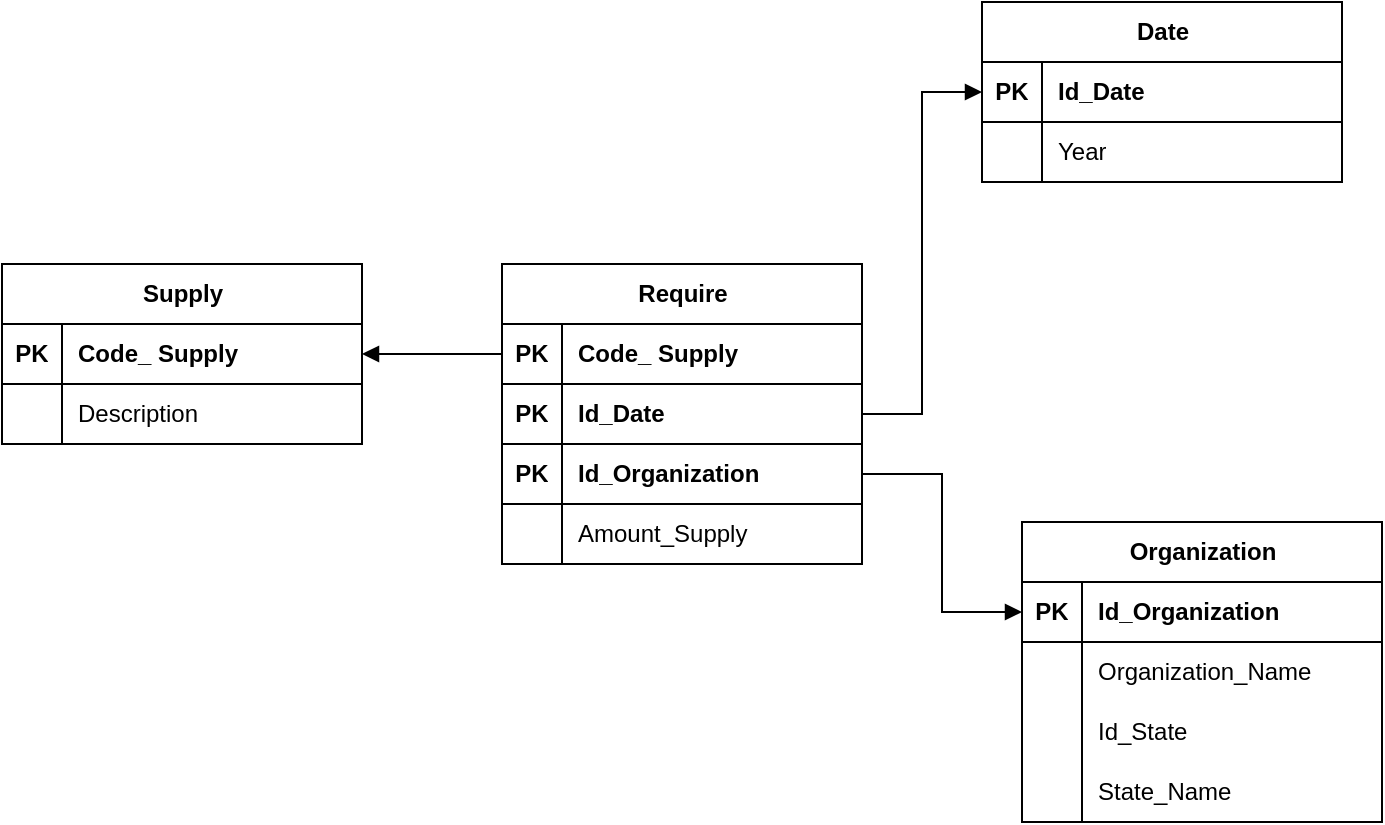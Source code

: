 <mxfile version="27.0.6">
  <diagram name="Pagina-1" id="7z5WrnFPtYu4KfwJMBZ1">
    <mxGraphModel dx="946" dy="644" grid="1" gridSize="10" guides="1" tooltips="1" connect="1" arrows="1" fold="1" page="1" pageScale="1" pageWidth="827" pageHeight="1169" math="0" shadow="0">
      <root>
        <mxCell id="0" />
        <mxCell id="1" parent="0" />
        <mxCell id="JY7RoKMWHF6Aa1WrhXWY-1" style="edgeStyle=orthogonalEdgeStyle;rounded=0;orthogonalLoop=1;jettySize=auto;html=1;exitX=0;exitY=0.5;exitDx=0;exitDy=0;endArrow=block;startFill=0;endFill=1;entryX=1;entryY=0.5;entryDx=0;entryDy=0;" edge="1" parent="1" source="JY7RoKMWHF6Aa1WrhXWY-4" target="JY7RoKMWHF6Aa1WrhXWY-30">
          <mxGeometry relative="1" as="geometry">
            <mxPoint x="250" y="640" as="targetPoint" />
          </mxGeometry>
        </mxCell>
        <mxCell id="JY7RoKMWHF6Aa1WrhXWY-2" style="edgeStyle=orthogonalEdgeStyle;rounded=0;orthogonalLoop=1;jettySize=auto;html=1;exitX=0;exitY=0.5;exitDx=0;exitDy=0;entryX=1;entryY=0.5;entryDx=0;entryDy=0;endArrow=none;startFill=1;startArrow=block;" edge="1" parent="1" source="JY7RoKMWHF6Aa1WrhXWY-17" target="JY7RoKMWHF6Aa1WrhXWY-10">
          <mxGeometry relative="1" as="geometry">
            <mxPoint x="479.86" y="457.85" as="targetPoint" />
          </mxGeometry>
        </mxCell>
        <mxCell id="JY7RoKMWHF6Aa1WrhXWY-3" value="Require" style="shape=table;startSize=30;container=1;collapsible=1;childLayout=tableLayout;fixedRows=1;rowLines=0;fontStyle=1;align=center;resizeLast=1;html=1;" vertex="1" parent="1">
          <mxGeometry x="310" y="481" width="180" height="150" as="geometry" />
        </mxCell>
        <mxCell id="JY7RoKMWHF6Aa1WrhXWY-4" value="" style="shape=tableRow;horizontal=0;startSize=0;swimlaneHead=0;swimlaneBody=0;fillColor=none;collapsible=0;dropTarget=0;points=[[0,0.5],[1,0.5]];portConstraint=eastwest;top=0;left=0;right=0;bottom=1;" vertex="1" parent="JY7RoKMWHF6Aa1WrhXWY-3">
          <mxGeometry y="30" width="180" height="30" as="geometry" />
        </mxCell>
        <mxCell id="JY7RoKMWHF6Aa1WrhXWY-5" value="PK" style="shape=partialRectangle;connectable=0;fillColor=none;top=0;left=0;bottom=0;right=0;fontStyle=1;overflow=hidden;whiteSpace=wrap;html=1;" vertex="1" parent="JY7RoKMWHF6Aa1WrhXWY-4">
          <mxGeometry width="30" height="30" as="geometry">
            <mxRectangle width="30" height="30" as="alternateBounds" />
          </mxGeometry>
        </mxCell>
        <mxCell id="JY7RoKMWHF6Aa1WrhXWY-6" value="Code_&lt;span style=&quot;text-wrap-mode: nowrap; text-align: center;&quot;&gt;&amp;nbsp;Supply&lt;/span&gt;" style="shape=partialRectangle;connectable=0;fillColor=none;top=0;left=0;bottom=0;right=0;align=left;spacingLeft=6;fontStyle=1;overflow=hidden;whiteSpace=wrap;html=1;" vertex="1" parent="JY7RoKMWHF6Aa1WrhXWY-4">
          <mxGeometry x="30" width="150" height="30" as="geometry">
            <mxRectangle width="150" height="30" as="alternateBounds" />
          </mxGeometry>
        </mxCell>
        <mxCell id="JY7RoKMWHF6Aa1WrhXWY-7" value="" style="shape=tableRow;horizontal=0;startSize=0;swimlaneHead=0;swimlaneBody=0;fillColor=none;collapsible=0;dropTarget=0;points=[[0,0.5],[1,0.5]];portConstraint=eastwest;top=0;left=0;right=0;bottom=1;" vertex="1" parent="JY7RoKMWHF6Aa1WrhXWY-3">
          <mxGeometry y="60" width="180" height="30" as="geometry" />
        </mxCell>
        <mxCell id="JY7RoKMWHF6Aa1WrhXWY-8" value="PK" style="shape=partialRectangle;connectable=0;fillColor=none;top=0;left=0;bottom=0;right=0;fontStyle=1;overflow=hidden;whiteSpace=wrap;html=1;" vertex="1" parent="JY7RoKMWHF6Aa1WrhXWY-7">
          <mxGeometry width="30" height="30" as="geometry">
            <mxRectangle width="30" height="30" as="alternateBounds" />
          </mxGeometry>
        </mxCell>
        <mxCell id="JY7RoKMWHF6Aa1WrhXWY-9" value="Id_Date" style="shape=partialRectangle;connectable=0;fillColor=none;top=0;left=0;bottom=0;right=0;align=left;spacingLeft=6;fontStyle=1;overflow=hidden;whiteSpace=wrap;html=1;" vertex="1" parent="JY7RoKMWHF6Aa1WrhXWY-7">
          <mxGeometry x="30" width="150" height="30" as="geometry">
            <mxRectangle width="150" height="30" as="alternateBounds" />
          </mxGeometry>
        </mxCell>
        <mxCell id="JY7RoKMWHF6Aa1WrhXWY-10" value="" style="shape=tableRow;horizontal=0;startSize=0;swimlaneHead=0;swimlaneBody=0;fillColor=none;collapsible=0;dropTarget=0;points=[[0,0.5],[1,0.5]];portConstraint=eastwest;top=0;left=0;right=0;bottom=1;" vertex="1" parent="JY7RoKMWHF6Aa1WrhXWY-3">
          <mxGeometry y="90" width="180" height="30" as="geometry" />
        </mxCell>
        <mxCell id="JY7RoKMWHF6Aa1WrhXWY-11" value="PK" style="shape=partialRectangle;connectable=0;fillColor=none;top=0;left=0;bottom=0;right=0;fontStyle=1;overflow=hidden;whiteSpace=wrap;html=1;" vertex="1" parent="JY7RoKMWHF6Aa1WrhXWY-10">
          <mxGeometry width="30" height="30" as="geometry">
            <mxRectangle width="30" height="30" as="alternateBounds" />
          </mxGeometry>
        </mxCell>
        <mxCell id="JY7RoKMWHF6Aa1WrhXWY-12" value="Id_Organization" style="shape=partialRectangle;connectable=0;fillColor=none;top=0;left=0;bottom=0;right=0;align=left;spacingLeft=6;fontStyle=1;overflow=hidden;whiteSpace=wrap;html=1;" vertex="1" parent="JY7RoKMWHF6Aa1WrhXWY-10">
          <mxGeometry x="30" width="150" height="30" as="geometry">
            <mxRectangle width="150" height="30" as="alternateBounds" />
          </mxGeometry>
        </mxCell>
        <mxCell id="JY7RoKMWHF6Aa1WrhXWY-13" value="" style="shape=tableRow;horizontal=0;startSize=0;swimlaneHead=0;swimlaneBody=0;fillColor=none;collapsible=0;dropTarget=0;points=[[0,0.5],[1,0.5]];portConstraint=eastwest;top=0;left=0;right=0;bottom=0;" vertex="1" parent="JY7RoKMWHF6Aa1WrhXWY-3">
          <mxGeometry y="120" width="180" height="30" as="geometry" />
        </mxCell>
        <mxCell id="JY7RoKMWHF6Aa1WrhXWY-14" value="" style="shape=partialRectangle;connectable=0;fillColor=none;top=0;left=0;bottom=0;right=0;editable=1;overflow=hidden;whiteSpace=wrap;html=1;" vertex="1" parent="JY7RoKMWHF6Aa1WrhXWY-13">
          <mxGeometry width="30" height="30" as="geometry">
            <mxRectangle width="30" height="30" as="alternateBounds" />
          </mxGeometry>
        </mxCell>
        <mxCell id="JY7RoKMWHF6Aa1WrhXWY-15" value="Amount_Supply" style="shape=partialRectangle;connectable=0;fillColor=none;top=0;left=0;bottom=0;right=0;align=left;spacingLeft=6;overflow=hidden;whiteSpace=wrap;html=1;" vertex="1" parent="JY7RoKMWHF6Aa1WrhXWY-13">
          <mxGeometry x="30" width="150" height="30" as="geometry">
            <mxRectangle width="150" height="30" as="alternateBounds" />
          </mxGeometry>
        </mxCell>
        <mxCell id="JY7RoKMWHF6Aa1WrhXWY-16" value="Organization" style="shape=table;startSize=30;container=1;collapsible=1;childLayout=tableLayout;fixedRows=1;rowLines=0;fontStyle=1;align=center;resizeLast=1;html=1;" vertex="1" parent="1">
          <mxGeometry x="570" y="610" width="180" height="150" as="geometry" />
        </mxCell>
        <mxCell id="JY7RoKMWHF6Aa1WrhXWY-17" value="" style="shape=tableRow;horizontal=0;startSize=0;swimlaneHead=0;swimlaneBody=0;fillColor=none;collapsible=0;dropTarget=0;points=[[0,0.5],[1,0.5]];portConstraint=eastwest;top=0;left=0;right=0;bottom=1;" vertex="1" parent="JY7RoKMWHF6Aa1WrhXWY-16">
          <mxGeometry y="30" width="180" height="30" as="geometry" />
        </mxCell>
        <mxCell id="JY7RoKMWHF6Aa1WrhXWY-18" value="PK" style="shape=partialRectangle;connectable=0;fillColor=none;top=0;left=0;bottom=0;right=0;fontStyle=1;overflow=hidden;whiteSpace=wrap;html=1;" vertex="1" parent="JY7RoKMWHF6Aa1WrhXWY-17">
          <mxGeometry width="30" height="30" as="geometry">
            <mxRectangle width="30" height="30" as="alternateBounds" />
          </mxGeometry>
        </mxCell>
        <mxCell id="JY7RoKMWHF6Aa1WrhXWY-19" value="Id_Organization" style="shape=partialRectangle;connectable=0;fillColor=none;top=0;left=0;bottom=0;right=0;align=left;spacingLeft=6;fontStyle=1;overflow=hidden;whiteSpace=wrap;html=1;" vertex="1" parent="JY7RoKMWHF6Aa1WrhXWY-17">
          <mxGeometry x="30" width="150" height="30" as="geometry">
            <mxRectangle width="150" height="30" as="alternateBounds" />
          </mxGeometry>
        </mxCell>
        <mxCell id="JY7RoKMWHF6Aa1WrhXWY-20" value="" style="shape=tableRow;horizontal=0;startSize=0;swimlaneHead=0;swimlaneBody=0;fillColor=none;collapsible=0;dropTarget=0;points=[[0,0.5],[1,0.5]];portConstraint=eastwest;top=0;left=0;right=0;bottom=0;" vertex="1" parent="JY7RoKMWHF6Aa1WrhXWY-16">
          <mxGeometry y="60" width="180" height="30" as="geometry" />
        </mxCell>
        <mxCell id="JY7RoKMWHF6Aa1WrhXWY-21" value="" style="shape=partialRectangle;connectable=0;fillColor=none;top=0;left=0;bottom=0;right=0;editable=1;overflow=hidden;whiteSpace=wrap;html=1;" vertex="1" parent="JY7RoKMWHF6Aa1WrhXWY-20">
          <mxGeometry width="30" height="30" as="geometry">
            <mxRectangle width="30" height="30" as="alternateBounds" />
          </mxGeometry>
        </mxCell>
        <mxCell id="JY7RoKMWHF6Aa1WrhXWY-22" value="Organization_Name" style="shape=partialRectangle;connectable=0;fillColor=none;top=0;left=0;bottom=0;right=0;align=left;spacingLeft=6;overflow=hidden;whiteSpace=wrap;html=1;" vertex="1" parent="JY7RoKMWHF6Aa1WrhXWY-20">
          <mxGeometry x="30" width="150" height="30" as="geometry">
            <mxRectangle width="150" height="30" as="alternateBounds" />
          </mxGeometry>
        </mxCell>
        <mxCell id="JY7RoKMWHF6Aa1WrhXWY-23" value="" style="shape=tableRow;horizontal=0;startSize=0;swimlaneHead=0;swimlaneBody=0;fillColor=none;collapsible=0;dropTarget=0;points=[[0,0.5],[1,0.5]];portConstraint=eastwest;top=0;left=0;right=0;bottom=0;" vertex="1" parent="JY7RoKMWHF6Aa1WrhXWY-16">
          <mxGeometry y="90" width="180" height="30" as="geometry" />
        </mxCell>
        <mxCell id="JY7RoKMWHF6Aa1WrhXWY-24" value="" style="shape=partialRectangle;connectable=0;fillColor=none;top=0;left=0;bottom=0;right=0;editable=1;overflow=hidden;whiteSpace=wrap;html=1;" vertex="1" parent="JY7RoKMWHF6Aa1WrhXWY-23">
          <mxGeometry width="30" height="30" as="geometry">
            <mxRectangle width="30" height="30" as="alternateBounds" />
          </mxGeometry>
        </mxCell>
        <mxCell id="JY7RoKMWHF6Aa1WrhXWY-25" value="Id_State" style="shape=partialRectangle;connectable=0;fillColor=none;top=0;left=0;bottom=0;right=0;align=left;spacingLeft=6;overflow=hidden;whiteSpace=wrap;html=1;" vertex="1" parent="JY7RoKMWHF6Aa1WrhXWY-23">
          <mxGeometry x="30" width="150" height="30" as="geometry">
            <mxRectangle width="150" height="30" as="alternateBounds" />
          </mxGeometry>
        </mxCell>
        <mxCell id="JY7RoKMWHF6Aa1WrhXWY-26" value="" style="shape=tableRow;horizontal=0;startSize=0;swimlaneHead=0;swimlaneBody=0;fillColor=none;collapsible=0;dropTarget=0;points=[[0,0.5],[1,0.5]];portConstraint=eastwest;top=0;left=0;right=0;bottom=0;" vertex="1" parent="JY7RoKMWHF6Aa1WrhXWY-16">
          <mxGeometry y="120" width="180" height="30" as="geometry" />
        </mxCell>
        <mxCell id="JY7RoKMWHF6Aa1WrhXWY-27" value="" style="shape=partialRectangle;connectable=0;fillColor=none;top=0;left=0;bottom=0;right=0;editable=1;overflow=hidden;whiteSpace=wrap;html=1;" vertex="1" parent="JY7RoKMWHF6Aa1WrhXWY-26">
          <mxGeometry width="30" height="30" as="geometry">
            <mxRectangle width="30" height="30" as="alternateBounds" />
          </mxGeometry>
        </mxCell>
        <mxCell id="JY7RoKMWHF6Aa1WrhXWY-28" value="State_Name" style="shape=partialRectangle;connectable=0;fillColor=none;top=0;left=0;bottom=0;right=0;align=left;spacingLeft=6;overflow=hidden;whiteSpace=wrap;html=1;" vertex="1" parent="JY7RoKMWHF6Aa1WrhXWY-26">
          <mxGeometry x="30" width="150" height="30" as="geometry">
            <mxRectangle width="150" height="30" as="alternateBounds" />
          </mxGeometry>
        </mxCell>
        <mxCell id="JY7RoKMWHF6Aa1WrhXWY-29" value="Supply" style="shape=table;startSize=30;container=1;collapsible=1;childLayout=tableLayout;fixedRows=1;rowLines=0;fontStyle=1;align=center;resizeLast=1;html=1;" vertex="1" parent="1">
          <mxGeometry x="60" y="481" width="180" height="90" as="geometry" />
        </mxCell>
        <mxCell id="JY7RoKMWHF6Aa1WrhXWY-30" value="" style="shape=tableRow;horizontal=0;startSize=0;swimlaneHead=0;swimlaneBody=0;fillColor=none;collapsible=0;dropTarget=0;points=[[0,0.5],[1,0.5]];portConstraint=eastwest;top=0;left=0;right=0;bottom=1;" vertex="1" parent="JY7RoKMWHF6Aa1WrhXWY-29">
          <mxGeometry y="30" width="180" height="30" as="geometry" />
        </mxCell>
        <mxCell id="JY7RoKMWHF6Aa1WrhXWY-31" value="PK" style="shape=partialRectangle;connectable=0;fillColor=none;top=0;left=0;bottom=0;right=0;fontStyle=1;overflow=hidden;whiteSpace=wrap;html=1;" vertex="1" parent="JY7RoKMWHF6Aa1WrhXWY-30">
          <mxGeometry width="30" height="30" as="geometry">
            <mxRectangle width="30" height="30" as="alternateBounds" />
          </mxGeometry>
        </mxCell>
        <mxCell id="JY7RoKMWHF6Aa1WrhXWY-32" value="Code_&lt;span style=&quot;text-align: center; text-wrap-mode: nowrap;&quot;&gt;&amp;nbsp;Supply&lt;/span&gt;" style="shape=partialRectangle;connectable=0;fillColor=none;top=0;left=0;bottom=0;right=0;align=left;spacingLeft=6;fontStyle=1;overflow=hidden;whiteSpace=wrap;html=1;" vertex="1" parent="JY7RoKMWHF6Aa1WrhXWY-30">
          <mxGeometry x="30" width="150" height="30" as="geometry">
            <mxRectangle width="150" height="30" as="alternateBounds" />
          </mxGeometry>
        </mxCell>
        <mxCell id="JY7RoKMWHF6Aa1WrhXWY-33" value="" style="shape=tableRow;horizontal=0;startSize=0;swimlaneHead=0;swimlaneBody=0;fillColor=none;collapsible=0;dropTarget=0;points=[[0,0.5],[1,0.5]];portConstraint=eastwest;top=0;left=0;right=0;bottom=0;" vertex="1" parent="JY7RoKMWHF6Aa1WrhXWY-29">
          <mxGeometry y="60" width="180" height="30" as="geometry" />
        </mxCell>
        <mxCell id="JY7RoKMWHF6Aa1WrhXWY-34" value="" style="shape=partialRectangle;connectable=0;fillColor=none;top=0;left=0;bottom=0;right=0;editable=1;overflow=hidden;whiteSpace=wrap;html=1;" vertex="1" parent="JY7RoKMWHF6Aa1WrhXWY-33">
          <mxGeometry width="30" height="30" as="geometry">
            <mxRectangle width="30" height="30" as="alternateBounds" />
          </mxGeometry>
        </mxCell>
        <mxCell id="JY7RoKMWHF6Aa1WrhXWY-35" value="Description" style="shape=partialRectangle;connectable=0;fillColor=none;top=0;left=0;bottom=0;right=0;align=left;spacingLeft=6;overflow=hidden;whiteSpace=wrap;html=1;" vertex="1" parent="JY7RoKMWHF6Aa1WrhXWY-33">
          <mxGeometry x="30" width="150" height="30" as="geometry">
            <mxRectangle width="150" height="30" as="alternateBounds" />
          </mxGeometry>
        </mxCell>
        <mxCell id="JY7RoKMWHF6Aa1WrhXWY-39" value="Date" style="shape=table;startSize=30;container=1;collapsible=1;childLayout=tableLayout;fixedRows=1;rowLines=0;fontStyle=1;align=center;resizeLast=1;html=1;" vertex="1" parent="1">
          <mxGeometry x="550" y="350" width="180" height="90" as="geometry" />
        </mxCell>
        <mxCell id="JY7RoKMWHF6Aa1WrhXWY-40" value="" style="shape=tableRow;horizontal=0;startSize=0;swimlaneHead=0;swimlaneBody=0;fillColor=none;collapsible=0;dropTarget=0;points=[[0,0.5],[1,0.5]];portConstraint=eastwest;top=0;left=0;right=0;bottom=1;" vertex="1" parent="JY7RoKMWHF6Aa1WrhXWY-39">
          <mxGeometry y="30" width="180" height="30" as="geometry" />
        </mxCell>
        <mxCell id="JY7RoKMWHF6Aa1WrhXWY-41" value="PK" style="shape=partialRectangle;connectable=0;fillColor=none;top=0;left=0;bottom=0;right=0;fontStyle=1;overflow=hidden;whiteSpace=wrap;html=1;" vertex="1" parent="JY7RoKMWHF6Aa1WrhXWY-40">
          <mxGeometry width="30" height="30" as="geometry">
            <mxRectangle width="30" height="30" as="alternateBounds" />
          </mxGeometry>
        </mxCell>
        <mxCell id="JY7RoKMWHF6Aa1WrhXWY-42" value="Id_Date" style="shape=partialRectangle;connectable=0;fillColor=none;top=0;left=0;bottom=0;right=0;align=left;spacingLeft=6;fontStyle=1;overflow=hidden;whiteSpace=wrap;html=1;" vertex="1" parent="JY7RoKMWHF6Aa1WrhXWY-40">
          <mxGeometry x="30" width="150" height="30" as="geometry">
            <mxRectangle width="150" height="30" as="alternateBounds" />
          </mxGeometry>
        </mxCell>
        <mxCell id="JY7RoKMWHF6Aa1WrhXWY-43" value="" style="shape=tableRow;horizontal=0;startSize=0;swimlaneHead=0;swimlaneBody=0;fillColor=none;collapsible=0;dropTarget=0;points=[[0,0.5],[1,0.5]];portConstraint=eastwest;top=0;left=0;right=0;bottom=0;" vertex="1" parent="JY7RoKMWHF6Aa1WrhXWY-39">
          <mxGeometry y="60" width="180" height="30" as="geometry" />
        </mxCell>
        <mxCell id="JY7RoKMWHF6Aa1WrhXWY-44" value="" style="shape=partialRectangle;connectable=0;fillColor=none;top=0;left=0;bottom=0;right=0;editable=1;overflow=hidden;whiteSpace=wrap;html=1;" vertex="1" parent="JY7RoKMWHF6Aa1WrhXWY-43">
          <mxGeometry width="30" height="30" as="geometry">
            <mxRectangle width="30" height="30" as="alternateBounds" />
          </mxGeometry>
        </mxCell>
        <mxCell id="JY7RoKMWHF6Aa1WrhXWY-45" value="Year" style="shape=partialRectangle;connectable=0;fillColor=none;top=0;left=0;bottom=0;right=0;align=left;spacingLeft=6;overflow=hidden;whiteSpace=wrap;html=1;" vertex="1" parent="JY7RoKMWHF6Aa1WrhXWY-43">
          <mxGeometry x="30" width="150" height="30" as="geometry">
            <mxRectangle width="150" height="30" as="alternateBounds" />
          </mxGeometry>
        </mxCell>
        <mxCell id="JY7RoKMWHF6Aa1WrhXWY-46" style="edgeStyle=orthogonalEdgeStyle;rounded=0;orthogonalLoop=1;jettySize=auto;html=1;exitX=1;exitY=0.5;exitDx=0;exitDy=0;entryX=0;entryY=0.5;entryDx=0;entryDy=0;endArrow=block;startFill=0;endFill=1;" edge="1" parent="1" source="JY7RoKMWHF6Aa1WrhXWY-7" target="JY7RoKMWHF6Aa1WrhXWY-40">
          <mxGeometry relative="1" as="geometry" />
        </mxCell>
      </root>
    </mxGraphModel>
  </diagram>
</mxfile>
